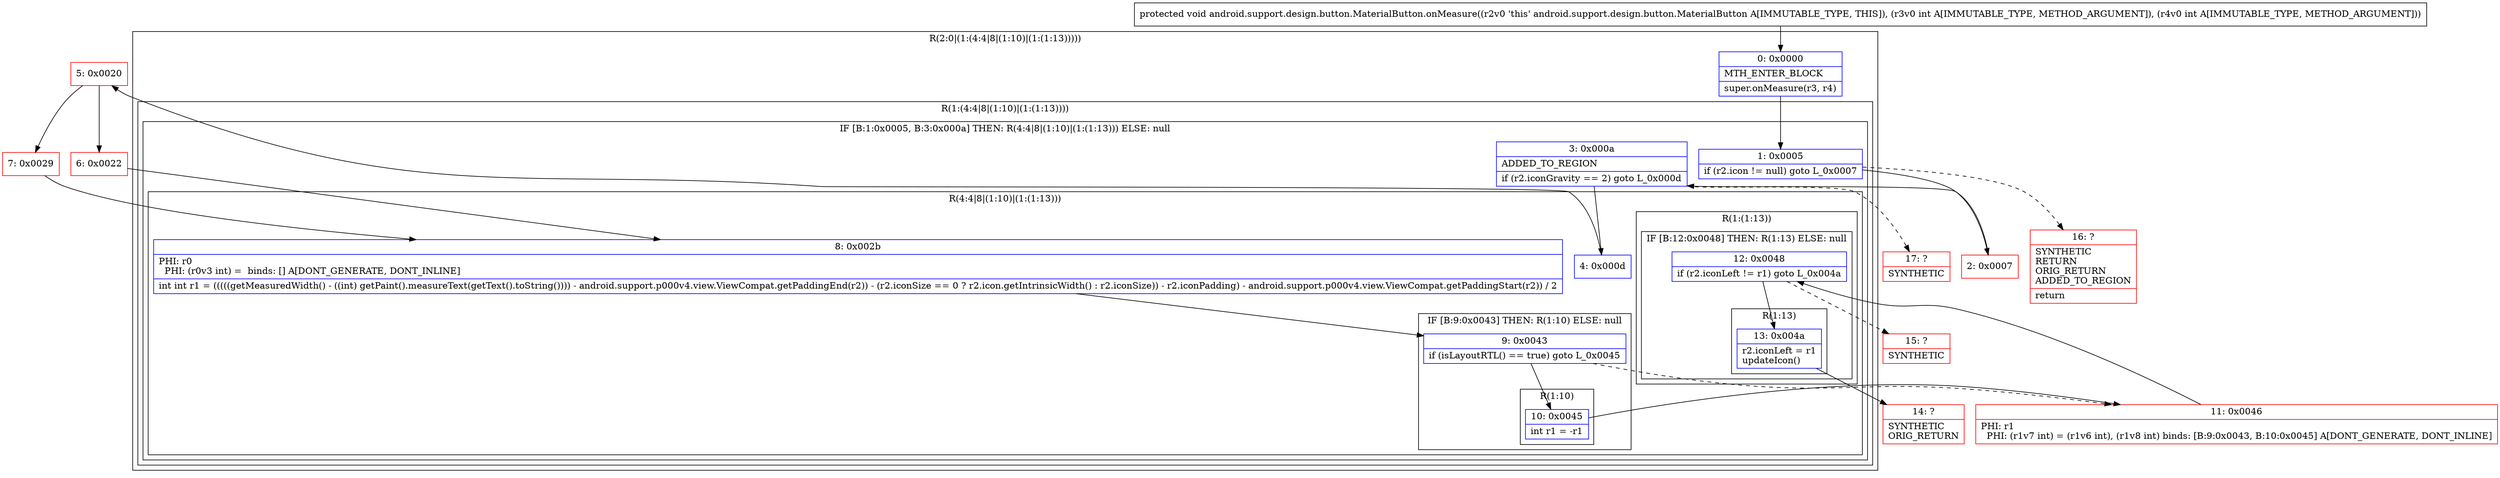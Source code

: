 digraph "CFG forandroid.support.design.button.MaterialButton.onMeasure(II)V" {
subgraph cluster_Region_593781970 {
label = "R(2:0|(1:(4:4|8|(1:10)|(1:(1:13)))))";
node [shape=record,color=blue];
Node_0 [shape=record,label="{0\:\ 0x0000|MTH_ENTER_BLOCK\l|super.onMeasure(r3, r4)\l}"];
subgraph cluster_Region_964944628 {
label = "R(1:(4:4|8|(1:10)|(1:(1:13))))";
node [shape=record,color=blue];
subgraph cluster_IfRegion_302938785 {
label = "IF [B:1:0x0005, B:3:0x000a] THEN: R(4:4|8|(1:10)|(1:(1:13))) ELSE: null";
node [shape=record,color=blue];
Node_1 [shape=record,label="{1\:\ 0x0005|if (r2.icon != null) goto L_0x0007\l}"];
Node_3 [shape=record,label="{3\:\ 0x000a|ADDED_TO_REGION\l|if (r2.iconGravity == 2) goto L_0x000d\l}"];
subgraph cluster_Region_528216746 {
label = "R(4:4|8|(1:10)|(1:(1:13)))";
node [shape=record,color=blue];
Node_4 [shape=record,label="{4\:\ 0x000d}"];
Node_8 [shape=record,label="{8\:\ 0x002b|PHI: r0 \l  PHI: (r0v3 int) =  binds: [] A[DONT_GENERATE, DONT_INLINE]\l|int int r1 = (((((getMeasuredWidth() \- ((int) getPaint().measureText(getText().toString()))) \- android.support.p000v4.view.ViewCompat.getPaddingEnd(r2)) \- (r2.iconSize == 0 ? r2.icon.getIntrinsicWidth() : r2.iconSize)) \- r2.iconPadding) \- android.support.p000v4.view.ViewCompat.getPaddingStart(r2)) \/ 2\l}"];
subgraph cluster_IfRegion_1973199104 {
label = "IF [B:9:0x0043] THEN: R(1:10) ELSE: null";
node [shape=record,color=blue];
Node_9 [shape=record,label="{9\:\ 0x0043|if (isLayoutRTL() == true) goto L_0x0045\l}"];
subgraph cluster_Region_501635584 {
label = "R(1:10)";
node [shape=record,color=blue];
Node_10 [shape=record,label="{10\:\ 0x0045|int r1 = \-r1\l}"];
}
}
subgraph cluster_Region_1977485717 {
label = "R(1:(1:13))";
node [shape=record,color=blue];
subgraph cluster_IfRegion_1805282159 {
label = "IF [B:12:0x0048] THEN: R(1:13) ELSE: null";
node [shape=record,color=blue];
Node_12 [shape=record,label="{12\:\ 0x0048|if (r2.iconLeft != r1) goto L_0x004a\l}"];
subgraph cluster_Region_1037785843 {
label = "R(1:13)";
node [shape=record,color=blue];
Node_13 [shape=record,label="{13\:\ 0x004a|r2.iconLeft = r1\lupdateIcon()\l}"];
}
}
}
}
}
}
}
Node_2 [shape=record,color=red,label="{2\:\ 0x0007}"];
Node_5 [shape=record,color=red,label="{5\:\ 0x0020}"];
Node_6 [shape=record,color=red,label="{6\:\ 0x0022}"];
Node_7 [shape=record,color=red,label="{7\:\ 0x0029}"];
Node_11 [shape=record,color=red,label="{11\:\ 0x0046|PHI: r1 \l  PHI: (r1v7 int) = (r1v6 int), (r1v8 int) binds: [B:9:0x0043, B:10:0x0045] A[DONT_GENERATE, DONT_INLINE]\l}"];
Node_14 [shape=record,color=red,label="{14\:\ ?|SYNTHETIC\lORIG_RETURN\l}"];
Node_15 [shape=record,color=red,label="{15\:\ ?|SYNTHETIC\l}"];
Node_16 [shape=record,color=red,label="{16\:\ ?|SYNTHETIC\lRETURN\lORIG_RETURN\lADDED_TO_REGION\l|return\l}"];
Node_17 [shape=record,color=red,label="{17\:\ ?|SYNTHETIC\l}"];
MethodNode[shape=record,label="{protected void android.support.design.button.MaterialButton.onMeasure((r2v0 'this' android.support.design.button.MaterialButton A[IMMUTABLE_TYPE, THIS]), (r3v0 int A[IMMUTABLE_TYPE, METHOD_ARGUMENT]), (r4v0 int A[IMMUTABLE_TYPE, METHOD_ARGUMENT])) }"];
MethodNode -> Node_0;
Node_0 -> Node_1;
Node_1 -> Node_2;
Node_1 -> Node_16[style=dashed];
Node_3 -> Node_4;
Node_3 -> Node_17[style=dashed];
Node_4 -> Node_5;
Node_8 -> Node_9;
Node_9 -> Node_10;
Node_9 -> Node_11[style=dashed];
Node_10 -> Node_11;
Node_12 -> Node_13;
Node_12 -> Node_15[style=dashed];
Node_13 -> Node_14;
Node_2 -> Node_3;
Node_5 -> Node_6;
Node_5 -> Node_7;
Node_6 -> Node_8;
Node_7 -> Node_8;
Node_11 -> Node_12;
}

